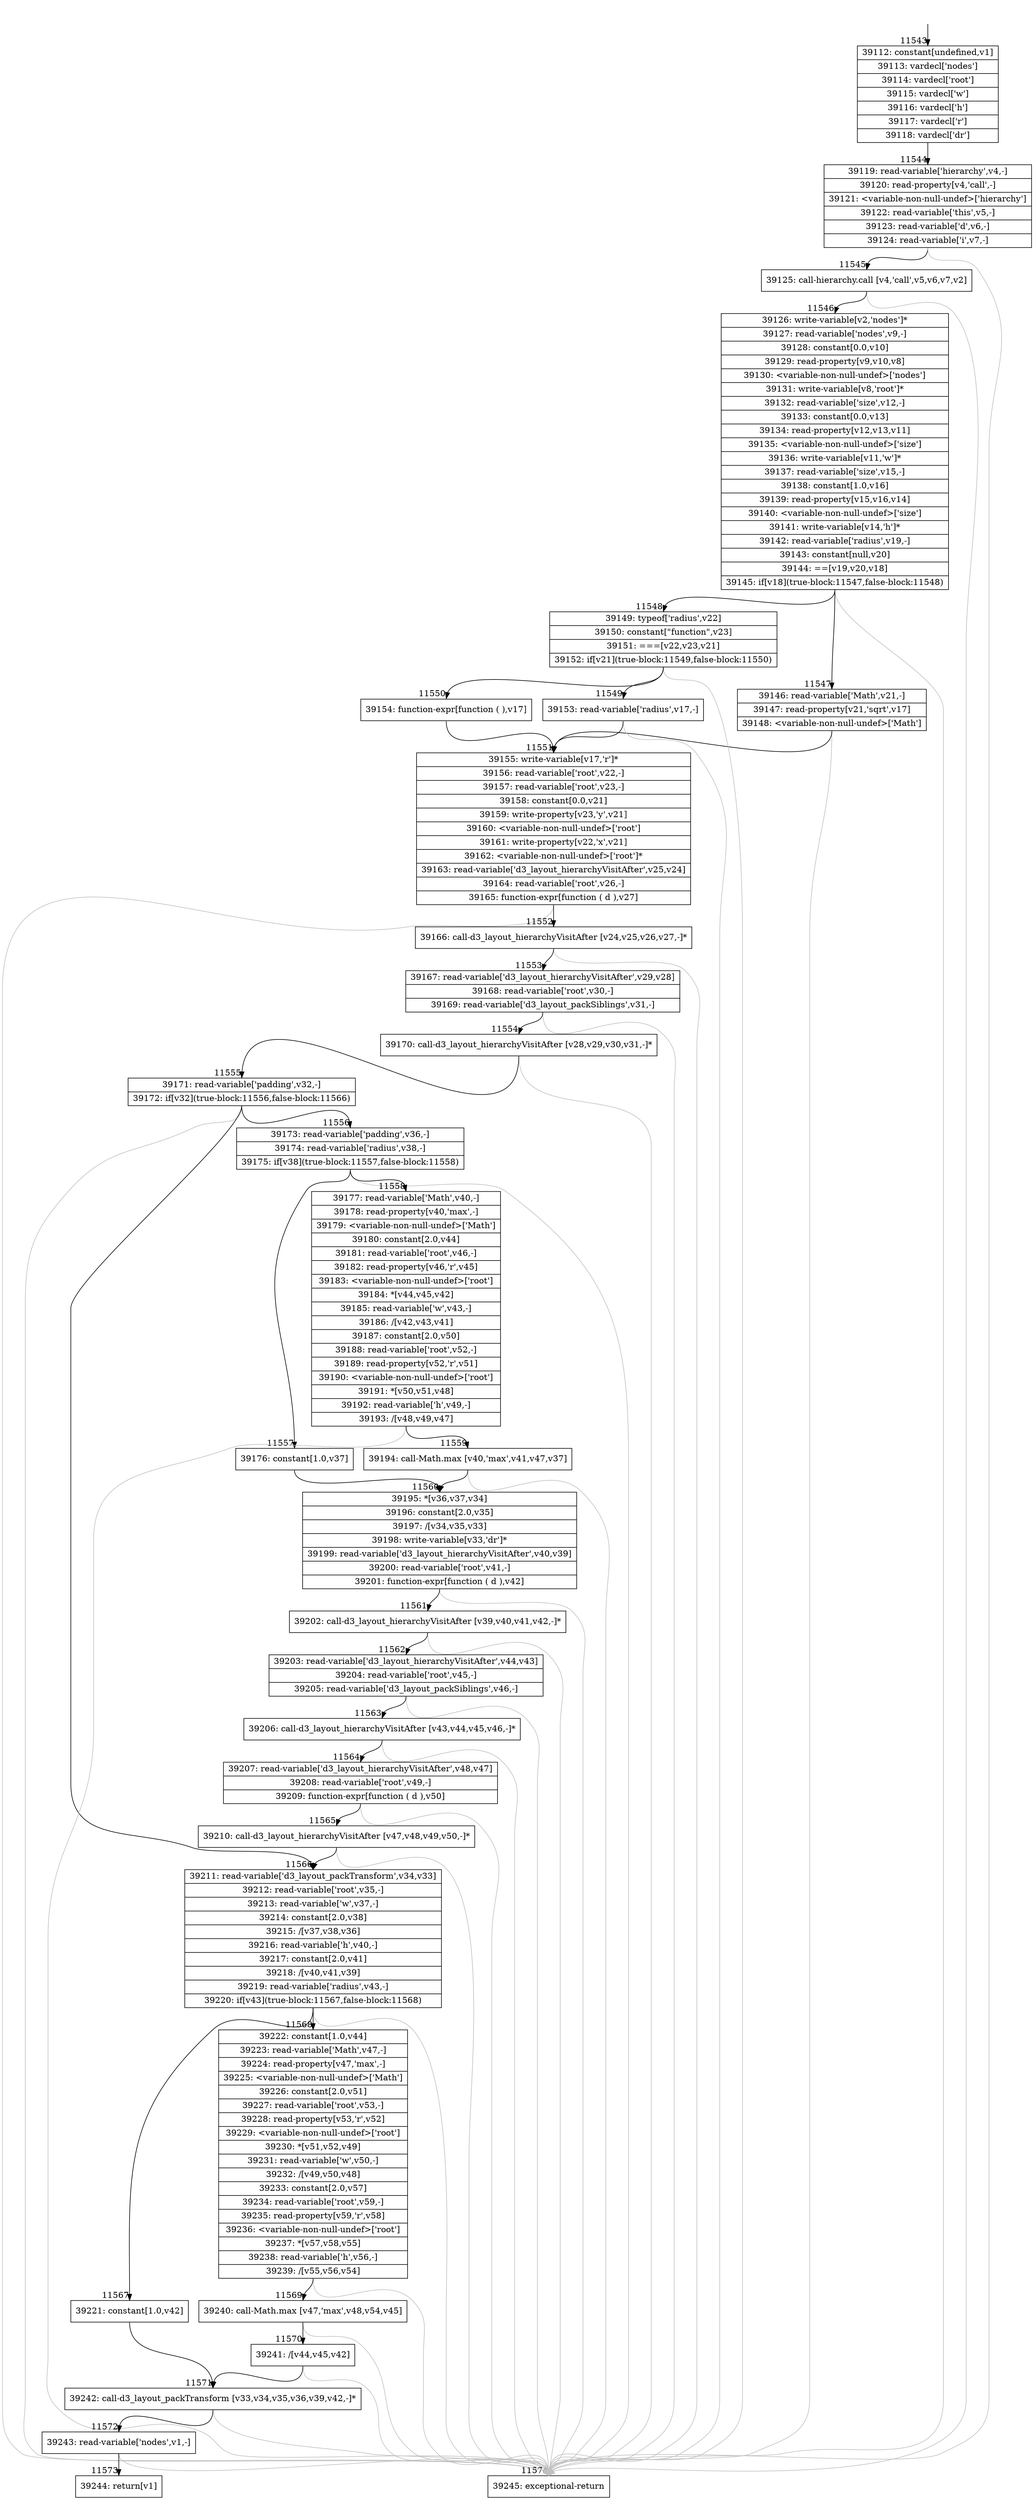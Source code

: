 digraph {
rankdir="TD"
BB_entry1065[shape=none,label=""];
BB_entry1065 -> BB11543 [tailport=s, headport=n, headlabel="    11543"]
BB11543 [shape=record label="{39112: constant[undefined,v1]|39113: vardecl['nodes']|39114: vardecl['root']|39115: vardecl['w']|39116: vardecl['h']|39117: vardecl['r']|39118: vardecl['dr']}" ] 
BB11543 -> BB11544 [tailport=s, headport=n, headlabel="      11544"]
BB11544 [shape=record label="{39119: read-variable['hierarchy',v4,-]|39120: read-property[v4,'call',-]|39121: \<variable-non-null-undef\>['hierarchy']|39122: read-variable['this',v5,-]|39123: read-variable['d',v6,-]|39124: read-variable['i',v7,-]}" ] 
BB11544 -> BB11545 [tailport=s, headport=n, headlabel="      11545"]
BB11544 -> BB11574 [tailport=s, headport=n, color=gray, headlabel="      11574"]
BB11545 [shape=record label="{39125: call-hierarchy.call [v4,'call',v5,v6,v7,v2]}" ] 
BB11545 -> BB11546 [tailport=s, headport=n, headlabel="      11546"]
BB11545 -> BB11574 [tailport=s, headport=n, color=gray]
BB11546 [shape=record label="{39126: write-variable[v2,'nodes']*|39127: read-variable['nodes',v9,-]|39128: constant[0.0,v10]|39129: read-property[v9,v10,v8]|39130: \<variable-non-null-undef\>['nodes']|39131: write-variable[v8,'root']*|39132: read-variable['size',v12,-]|39133: constant[0.0,v13]|39134: read-property[v12,v13,v11]|39135: \<variable-non-null-undef\>['size']|39136: write-variable[v11,'w']*|39137: read-variable['size',v15,-]|39138: constant[1.0,v16]|39139: read-property[v15,v16,v14]|39140: \<variable-non-null-undef\>['size']|39141: write-variable[v14,'h']*|39142: read-variable['radius',v19,-]|39143: constant[null,v20]|39144: ==[v19,v20,v18]|39145: if[v18](true-block:11547,false-block:11548)}" ] 
BB11546 -> BB11547 [tailport=s, headport=n, headlabel="      11547"]
BB11546 -> BB11548 [tailport=s, headport=n, headlabel="      11548"]
BB11546 -> BB11574 [tailport=s, headport=n, color=gray]
BB11547 [shape=record label="{39146: read-variable['Math',v21,-]|39147: read-property[v21,'sqrt',v17]|39148: \<variable-non-null-undef\>['Math']}" ] 
BB11547 -> BB11551 [tailport=s, headport=n, headlabel="      11551"]
BB11547 -> BB11574 [tailport=s, headport=n, color=gray]
BB11548 [shape=record label="{39149: typeof['radius',v22]|39150: constant[\"function\",v23]|39151: ===[v22,v23,v21]|39152: if[v21](true-block:11549,false-block:11550)}" ] 
BB11548 -> BB11549 [tailport=s, headport=n, headlabel="      11549"]
BB11548 -> BB11550 [tailport=s, headport=n, headlabel="      11550"]
BB11548 -> BB11574 [tailport=s, headport=n, color=gray]
BB11549 [shape=record label="{39153: read-variable['radius',v17,-]}" ] 
BB11549 -> BB11551 [tailport=s, headport=n]
BB11549 -> BB11574 [tailport=s, headport=n, color=gray]
BB11550 [shape=record label="{39154: function-expr[function ( ),v17]}" ] 
BB11550 -> BB11551 [tailport=s, headport=n]
BB11551 [shape=record label="{39155: write-variable[v17,'r']*|39156: read-variable['root',v22,-]|39157: read-variable['root',v23,-]|39158: constant[0.0,v21]|39159: write-property[v23,'y',v21]|39160: \<variable-non-null-undef\>['root']|39161: write-property[v22,'x',v21]|39162: \<variable-non-null-undef\>['root']*|39163: read-variable['d3_layout_hierarchyVisitAfter',v25,v24]|39164: read-variable['root',v26,-]|39165: function-expr[function ( d ),v27]}" ] 
BB11551 -> BB11552 [tailport=s, headport=n, headlabel="      11552"]
BB11551 -> BB11574 [tailport=s, headport=n, color=gray]
BB11552 [shape=record label="{39166: call-d3_layout_hierarchyVisitAfter [v24,v25,v26,v27,-]*}" ] 
BB11552 -> BB11553 [tailport=s, headport=n, headlabel="      11553"]
BB11552 -> BB11574 [tailport=s, headport=n, color=gray]
BB11553 [shape=record label="{39167: read-variable['d3_layout_hierarchyVisitAfter',v29,v28]|39168: read-variable['root',v30,-]|39169: read-variable['d3_layout_packSiblings',v31,-]}" ] 
BB11553 -> BB11554 [tailport=s, headport=n, headlabel="      11554"]
BB11553 -> BB11574 [tailport=s, headport=n, color=gray]
BB11554 [shape=record label="{39170: call-d3_layout_hierarchyVisitAfter [v28,v29,v30,v31,-]*}" ] 
BB11554 -> BB11555 [tailport=s, headport=n, headlabel="      11555"]
BB11554 -> BB11574 [tailport=s, headport=n, color=gray]
BB11555 [shape=record label="{39171: read-variable['padding',v32,-]|39172: if[v32](true-block:11556,false-block:11566)}" ] 
BB11555 -> BB11556 [tailport=s, headport=n, headlabel="      11556"]
BB11555 -> BB11566 [tailport=s, headport=n, headlabel="      11566"]
BB11555 -> BB11574 [tailport=s, headport=n, color=gray]
BB11556 [shape=record label="{39173: read-variable['padding',v36,-]|39174: read-variable['radius',v38,-]|39175: if[v38](true-block:11557,false-block:11558)}" ] 
BB11556 -> BB11557 [tailport=s, headport=n, headlabel="      11557"]
BB11556 -> BB11558 [tailport=s, headport=n, headlabel="      11558"]
BB11556 -> BB11574 [tailport=s, headport=n, color=gray]
BB11557 [shape=record label="{39176: constant[1.0,v37]}" ] 
BB11557 -> BB11560 [tailport=s, headport=n, headlabel="      11560"]
BB11558 [shape=record label="{39177: read-variable['Math',v40,-]|39178: read-property[v40,'max',-]|39179: \<variable-non-null-undef\>['Math']|39180: constant[2.0,v44]|39181: read-variable['root',v46,-]|39182: read-property[v46,'r',v45]|39183: \<variable-non-null-undef\>['root']|39184: *[v44,v45,v42]|39185: read-variable['w',v43,-]|39186: /[v42,v43,v41]|39187: constant[2.0,v50]|39188: read-variable['root',v52,-]|39189: read-property[v52,'r',v51]|39190: \<variable-non-null-undef\>['root']|39191: *[v50,v51,v48]|39192: read-variable['h',v49,-]|39193: /[v48,v49,v47]}" ] 
BB11558 -> BB11559 [tailport=s, headport=n, headlabel="      11559"]
BB11558 -> BB11574 [tailport=s, headport=n, color=gray]
BB11559 [shape=record label="{39194: call-Math.max [v40,'max',v41,v47,v37]}" ] 
BB11559 -> BB11560 [tailport=s, headport=n]
BB11559 -> BB11574 [tailport=s, headport=n, color=gray]
BB11560 [shape=record label="{39195: *[v36,v37,v34]|39196: constant[2.0,v35]|39197: /[v34,v35,v33]|39198: write-variable[v33,'dr']*|39199: read-variable['d3_layout_hierarchyVisitAfter',v40,v39]|39200: read-variable['root',v41,-]|39201: function-expr[function ( d ),v42]}" ] 
BB11560 -> BB11561 [tailport=s, headport=n, headlabel="      11561"]
BB11560 -> BB11574 [tailport=s, headport=n, color=gray]
BB11561 [shape=record label="{39202: call-d3_layout_hierarchyVisitAfter [v39,v40,v41,v42,-]*}" ] 
BB11561 -> BB11562 [tailport=s, headport=n, headlabel="      11562"]
BB11561 -> BB11574 [tailport=s, headport=n, color=gray]
BB11562 [shape=record label="{39203: read-variable['d3_layout_hierarchyVisitAfter',v44,v43]|39204: read-variable['root',v45,-]|39205: read-variable['d3_layout_packSiblings',v46,-]}" ] 
BB11562 -> BB11563 [tailport=s, headport=n, headlabel="      11563"]
BB11562 -> BB11574 [tailport=s, headport=n, color=gray]
BB11563 [shape=record label="{39206: call-d3_layout_hierarchyVisitAfter [v43,v44,v45,v46,-]*}" ] 
BB11563 -> BB11564 [tailport=s, headport=n, headlabel="      11564"]
BB11563 -> BB11574 [tailport=s, headport=n, color=gray]
BB11564 [shape=record label="{39207: read-variable['d3_layout_hierarchyVisitAfter',v48,v47]|39208: read-variable['root',v49,-]|39209: function-expr[function ( d ),v50]}" ] 
BB11564 -> BB11565 [tailport=s, headport=n, headlabel="      11565"]
BB11564 -> BB11574 [tailport=s, headport=n, color=gray]
BB11565 [shape=record label="{39210: call-d3_layout_hierarchyVisitAfter [v47,v48,v49,v50,-]*}" ] 
BB11565 -> BB11566 [tailport=s, headport=n]
BB11565 -> BB11574 [tailport=s, headport=n, color=gray]
BB11566 [shape=record label="{39211: read-variable['d3_layout_packTransform',v34,v33]|39212: read-variable['root',v35,-]|39213: read-variable['w',v37,-]|39214: constant[2.0,v38]|39215: /[v37,v38,v36]|39216: read-variable['h',v40,-]|39217: constant[2.0,v41]|39218: /[v40,v41,v39]|39219: read-variable['radius',v43,-]|39220: if[v43](true-block:11567,false-block:11568)}" ] 
BB11566 -> BB11567 [tailport=s, headport=n, headlabel="      11567"]
BB11566 -> BB11568 [tailport=s, headport=n, headlabel="      11568"]
BB11566 -> BB11574 [tailport=s, headport=n, color=gray]
BB11567 [shape=record label="{39221: constant[1.0,v42]}" ] 
BB11567 -> BB11571 [tailport=s, headport=n, headlabel="      11571"]
BB11568 [shape=record label="{39222: constant[1.0,v44]|39223: read-variable['Math',v47,-]|39224: read-property[v47,'max',-]|39225: \<variable-non-null-undef\>['Math']|39226: constant[2.0,v51]|39227: read-variable['root',v53,-]|39228: read-property[v53,'r',v52]|39229: \<variable-non-null-undef\>['root']|39230: *[v51,v52,v49]|39231: read-variable['w',v50,-]|39232: /[v49,v50,v48]|39233: constant[2.0,v57]|39234: read-variable['root',v59,-]|39235: read-property[v59,'r',v58]|39236: \<variable-non-null-undef\>['root']|39237: *[v57,v58,v55]|39238: read-variable['h',v56,-]|39239: /[v55,v56,v54]}" ] 
BB11568 -> BB11569 [tailport=s, headport=n, headlabel="      11569"]
BB11568 -> BB11574 [tailport=s, headport=n, color=gray]
BB11569 [shape=record label="{39240: call-Math.max [v47,'max',v48,v54,v45]}" ] 
BB11569 -> BB11570 [tailport=s, headport=n, headlabel="      11570"]
BB11569 -> BB11574 [tailport=s, headport=n, color=gray]
BB11570 [shape=record label="{39241: /[v44,v45,v42]}" ] 
BB11570 -> BB11571 [tailport=s, headport=n]
BB11570 -> BB11574 [tailport=s, headport=n, color=gray]
BB11571 [shape=record label="{39242: call-d3_layout_packTransform [v33,v34,v35,v36,v39,v42,-]*}" ] 
BB11571 -> BB11572 [tailport=s, headport=n, headlabel="      11572"]
BB11571 -> BB11574 [tailport=s, headport=n, color=gray]
BB11572 [shape=record label="{39243: read-variable['nodes',v1,-]}" ] 
BB11572 -> BB11573 [tailport=s, headport=n, headlabel="      11573"]
BB11572 -> BB11574 [tailport=s, headport=n, color=gray]
BB11573 [shape=record label="{39244: return[v1]}" ] 
BB11574 [shape=record label="{39245: exceptional-return}" ] 
//#$~ 6883
}
